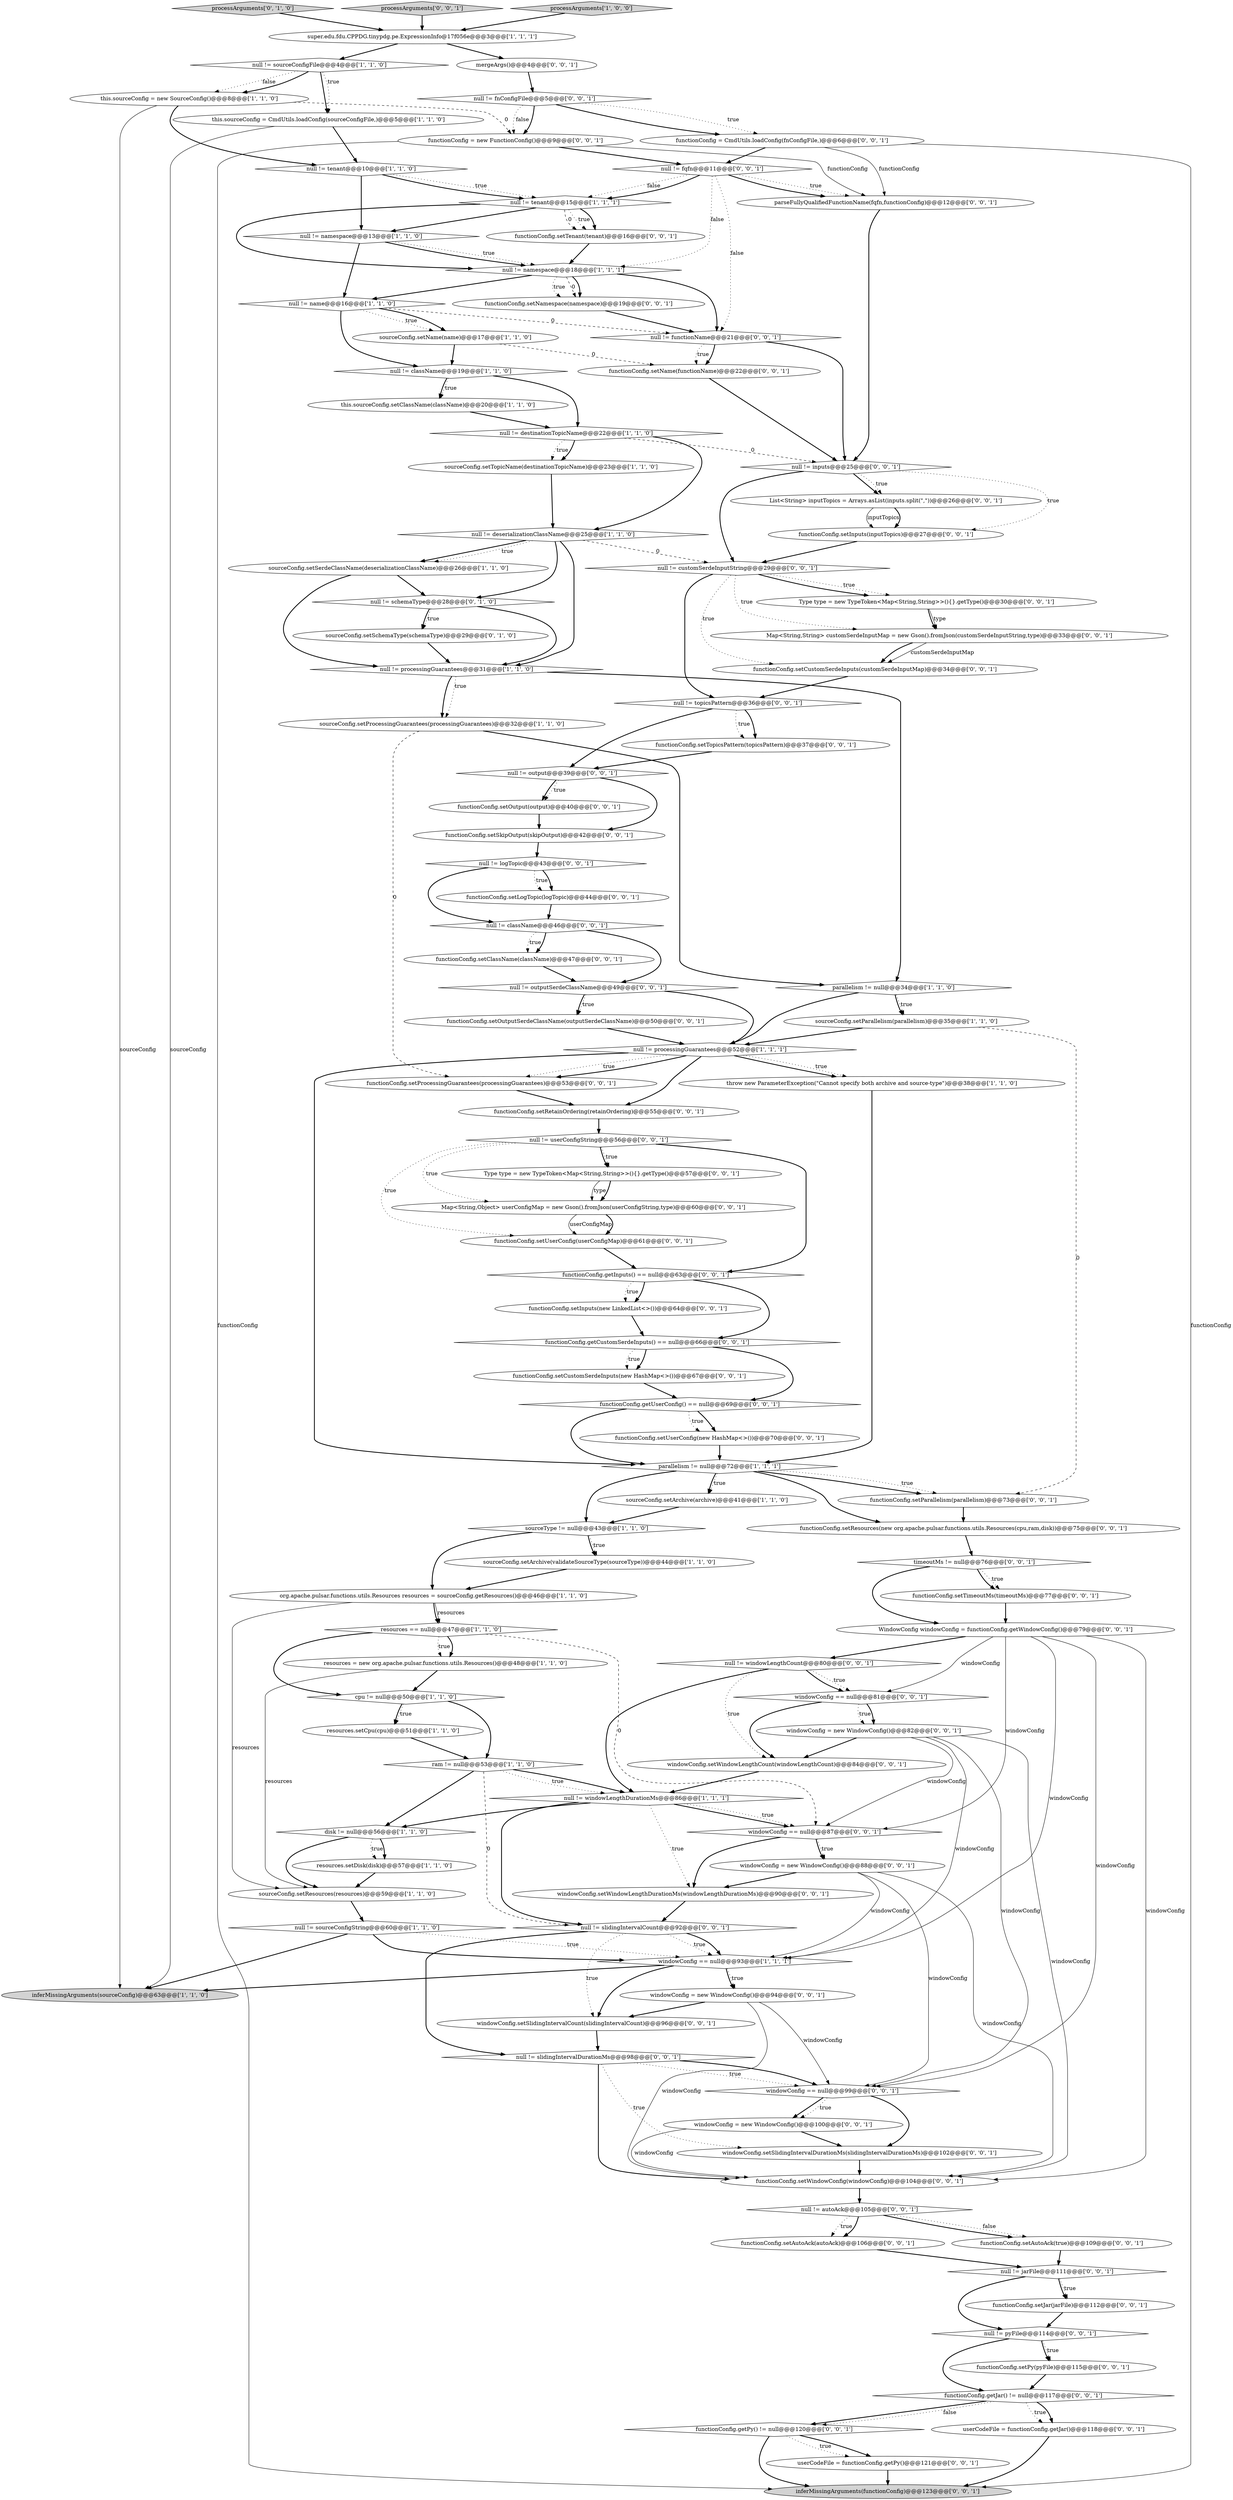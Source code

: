 digraph {
10 [style = filled, label = "org.apache.pulsar.functions.utils.Resources resources = sourceConfig.getResources()@@@46@@@['1', '1', '0']", fillcolor = white, shape = ellipse image = "AAA0AAABBB1BBB"];
44 [style = filled, label = "windowConfig == null@@@81@@@['0', '0', '1']", fillcolor = white, shape = diamond image = "AAA0AAABBB3BBB"];
25 [style = filled, label = "parallelism != null@@@72@@@['1', '1', '1']", fillcolor = white, shape = diamond image = "AAA0AAABBB1BBB"];
45 [style = filled, label = "Map<String,String> customSerdeInputMap = new Gson().fromJson(customSerdeInputString,type)@@@33@@@['0', '0', '1']", fillcolor = white, shape = ellipse image = "AAA0AAABBB3BBB"];
43 [style = filled, label = "null != fqfn@@@11@@@['0', '0', '1']", fillcolor = white, shape = diamond image = "AAA0AAABBB3BBB"];
69 [style = filled, label = "null != output@@@39@@@['0', '0', '1']", fillcolor = white, shape = diamond image = "AAA0AAABBB3BBB"];
54 [style = filled, label = "null != fnConfigFile@@@5@@@['0', '0', '1']", fillcolor = white, shape = diamond image = "AAA0AAABBB3BBB"];
97 [style = filled, label = "functionConfig.setOutputSerdeClassName(outputSerdeClassName)@@@50@@@['0', '0', '1']", fillcolor = white, shape = ellipse image = "AAA0AAABBB3BBB"];
103 [style = filled, label = "parseFullyQualifiedFunctionName(fqfn,functionConfig)@@@12@@@['0', '0', '1']", fillcolor = white, shape = ellipse image = "AAA0AAABBB3BBB"];
7 [style = filled, label = "sourceConfig.setProcessingGuarantees(processingGuarantees)@@@32@@@['1', '1', '0']", fillcolor = white, shape = ellipse image = "AAA0AAABBB1BBB"];
81 [style = filled, label = "null != logTopic@@@43@@@['0', '0', '1']", fillcolor = white, shape = diamond image = "AAA0AAABBB3BBB"];
55 [style = filled, label = "null != customSerdeInputString@@@29@@@['0', '0', '1']", fillcolor = white, shape = diamond image = "AAA0AAABBB3BBB"];
9 [style = filled, label = "null != name@@@16@@@['1', '1', '0']", fillcolor = white, shape = diamond image = "AAA0AAABBB1BBB"];
57 [style = filled, label = "windowConfig = new WindowConfig()@@@100@@@['0', '0', '1']", fillcolor = white, shape = ellipse image = "AAA0AAABBB3BBB"];
49 [style = filled, label = "functionConfig.setCustomSerdeInputs(new HashMap<>())@@@67@@@['0', '0', '1']", fillcolor = white, shape = ellipse image = "AAA0AAABBB3BBB"];
64 [style = filled, label = "functionConfig.setClassName(className)@@@47@@@['0', '0', '1']", fillcolor = white, shape = ellipse image = "AAA0AAABBB3BBB"];
37 [style = filled, label = "resources = new org.apache.pulsar.functions.utils.Resources()@@@48@@@['1', '1', '0']", fillcolor = white, shape = ellipse image = "AAA0AAABBB1BBB"];
105 [style = filled, label = "functionConfig.setTopicsPattern(topicsPattern)@@@37@@@['0', '0', '1']", fillcolor = white, shape = ellipse image = "AAA0AAABBB3BBB"];
41 [style = filled, label = "processArguments['0', '1', '0']", fillcolor = lightgray, shape = diamond image = "AAA0AAABBB2BBB"];
23 [style = filled, label = "sourceConfig.setResources(resources)@@@59@@@['1', '1', '0']", fillcolor = white, shape = ellipse image = "AAA0AAABBB1BBB"];
27 [style = filled, label = "null != deserializationClassName@@@25@@@['1', '1', '0']", fillcolor = white, shape = diamond image = "AAA0AAABBB1BBB"];
75 [style = filled, label = "WindowConfig windowConfig = functionConfig.getWindowConfig()@@@79@@@['0', '0', '1']", fillcolor = white, shape = ellipse image = "AAA0AAABBB3BBB"];
15 [style = filled, label = "null != tenant@@@10@@@['1', '1', '0']", fillcolor = white, shape = diamond image = "AAA0AAABBB1BBB"];
93 [style = filled, label = "functionConfig.setUserConfig(new HashMap<>())@@@70@@@['0', '0', '1']", fillcolor = white, shape = ellipse image = "AAA0AAABBB3BBB"];
94 [style = filled, label = "functionConfig.setName(functionName)@@@22@@@['0', '0', '1']", fillcolor = white, shape = ellipse image = "AAA0AAABBB3BBB"];
96 [style = filled, label = "functionConfig.setTimeoutMs(timeoutMs)@@@77@@@['0', '0', '1']", fillcolor = white, shape = ellipse image = "AAA0AAABBB3BBB"];
47 [style = filled, label = "functionConfig.setRetainOrdering(retainOrdering)@@@55@@@['0', '0', '1']", fillcolor = white, shape = ellipse image = "AAA0AAABBB3BBB"];
11 [style = filled, label = "resources == null@@@47@@@['1', '1', '0']", fillcolor = white, shape = diamond image = "AAA0AAABBB1BBB"];
1 [style = filled, label = "null != windowLengthDurationMs@@@86@@@['1', '1', '1']", fillcolor = white, shape = diamond image = "AAA0AAABBB1BBB"];
91 [style = filled, label = "null != slidingIntervalDurationMs@@@98@@@['0', '0', '1']", fillcolor = white, shape = diamond image = "AAA0AAABBB3BBB"];
68 [style = filled, label = "null != slidingIntervalCount@@@92@@@['0', '0', '1']", fillcolor = white, shape = diamond image = "AAA0AAABBB3BBB"];
8 [style = filled, label = "disk != null@@@56@@@['1', '1', '0']", fillcolor = white, shape = diamond image = "AAA0AAABBB1BBB"];
70 [style = filled, label = "null != topicsPattern@@@36@@@['0', '0', '1']", fillcolor = white, shape = diamond image = "AAA0AAABBB3BBB"];
4 [style = filled, label = "null != namespace@@@18@@@['1', '1', '1']", fillcolor = white, shape = diamond image = "AAA0AAABBB1BBB"];
2 [style = filled, label = "this.sourceConfig = CmdUtils.loadConfig(sourceConfigFile,)@@@5@@@['1', '1', '0']", fillcolor = white, shape = ellipse image = "AAA0AAABBB1BBB"];
98 [style = filled, label = "List<String> inputTopics = Arrays.asList(inputs.split(\",\"))@@@26@@@['0', '0', '1']", fillcolor = white, shape = ellipse image = "AAA0AAABBB3BBB"];
39 [style = filled, label = "parallelism != null@@@34@@@['1', '1', '0']", fillcolor = white, shape = diamond image = "AAA0AAABBB1BBB"];
33 [style = filled, label = "windowConfig == null@@@93@@@['1', '1', '1']", fillcolor = white, shape = diamond image = "AAA0AAABBB1BBB"];
34 [style = filled, label = "null != destinationTopicName@@@22@@@['1', '1', '0']", fillcolor = white, shape = diamond image = "AAA0AAABBB1BBB"];
36 [style = filled, label = "resources.setDisk(disk)@@@57@@@['1', '1', '0']", fillcolor = white, shape = ellipse image = "AAA0AAABBB1BBB"];
31 [style = filled, label = "sourceType != null@@@43@@@['1', '1', '0']", fillcolor = white, shape = diamond image = "AAA0AAABBB1BBB"];
67 [style = filled, label = "null != className@@@46@@@['0', '0', '1']", fillcolor = white, shape = diamond image = "AAA0AAABBB3BBB"];
100 [style = filled, label = "null != inputs@@@25@@@['0', '0', '1']", fillcolor = white, shape = diamond image = "AAA0AAABBB3BBB"];
50 [style = filled, label = "functionConfig.setInputs(new LinkedList<>())@@@64@@@['0', '0', '1']", fillcolor = white, shape = ellipse image = "AAA0AAABBB3BBB"];
42 [style = filled, label = "sourceConfig.setSchemaType(schemaType)@@@29@@@['0', '1', '0']", fillcolor = white, shape = ellipse image = "AAA1AAABBB2BBB"];
53 [style = filled, label = "windowConfig.setWindowLengthDurationMs(windowLengthDurationMs)@@@90@@@['0', '0', '1']", fillcolor = white, shape = ellipse image = "AAA0AAABBB3BBB"];
6 [style = filled, label = "sourceConfig.setName(name)@@@17@@@['1', '1', '0']", fillcolor = white, shape = ellipse image = "AAA0AAABBB1BBB"];
79 [style = filled, label = "windowConfig = new WindowConfig()@@@82@@@['0', '0', '1']", fillcolor = white, shape = ellipse image = "AAA0AAABBB3BBB"];
14 [style = filled, label = "null != className@@@19@@@['1', '1', '0']", fillcolor = white, shape = diamond image = "AAA0AAABBB1BBB"];
5 [style = filled, label = "sourceConfig.setArchive(archive)@@@41@@@['1', '1', '0']", fillcolor = white, shape = ellipse image = "AAA0AAABBB1BBB"];
48 [style = filled, label = "userCodeFile = functionConfig.getPy()@@@121@@@['0', '0', '1']", fillcolor = white, shape = ellipse image = "AAA0AAABBB3BBB"];
76 [style = filled, label = "functionConfig.setWindowConfig(windowConfig)@@@104@@@['0', '0', '1']", fillcolor = white, shape = ellipse image = "AAA0AAABBB3BBB"];
22 [style = filled, label = "sourceConfig.setParallelism(parallelism)@@@35@@@['1', '1', '0']", fillcolor = white, shape = ellipse image = "AAA0AAABBB1BBB"];
18 [style = filled, label = "resources.setCpu(cpu)@@@51@@@['1', '1', '0']", fillcolor = white, shape = ellipse image = "AAA0AAABBB1BBB"];
63 [style = filled, label = "functionConfig.setTenant(tenant)@@@16@@@['0', '0', '1']", fillcolor = white, shape = ellipse image = "AAA0AAABBB3BBB"];
85 [style = filled, label = "Type type = new TypeToken<Map<String,String>>(){}.getType()@@@57@@@['0', '0', '1']", fillcolor = white, shape = ellipse image = "AAA0AAABBB3BBB"];
66 [style = filled, label = "processArguments['0', '0', '1']", fillcolor = lightgray, shape = diamond image = "AAA0AAABBB3BBB"];
21 [style = filled, label = "inferMissingArguments(sourceConfig)@@@63@@@['1', '1', '0']", fillcolor = lightgray, shape = ellipse image = "AAA0AAABBB1BBB"];
73 [style = filled, label = "functionConfig.getJar() != null@@@117@@@['0', '0', '1']", fillcolor = white, shape = diamond image = "AAA0AAABBB3BBB"];
65 [style = filled, label = "windowConfig.setWindowLengthCount(windowLengthCount)@@@84@@@['0', '0', '1']", fillcolor = white, shape = ellipse image = "AAA0AAABBB3BBB"];
62 [style = filled, label = "null != pyFile@@@114@@@['0', '0', '1']", fillcolor = white, shape = diamond image = "AAA0AAABBB3BBB"];
60 [style = filled, label = "windowConfig = new WindowConfig()@@@94@@@['0', '0', '1']", fillcolor = white, shape = ellipse image = "AAA0AAABBB3BBB"];
115 [style = filled, label = "functionConfig.setJar(jarFile)@@@112@@@['0', '0', '1']", fillcolor = white, shape = ellipse image = "AAA0AAABBB3BBB"];
16 [style = filled, label = "processArguments['1', '0', '0']", fillcolor = lightgray, shape = diamond image = "AAA0AAABBB1BBB"];
56 [style = filled, label = "timeoutMs != null@@@76@@@['0', '0', '1']", fillcolor = white, shape = diamond image = "AAA0AAABBB3BBB"];
72 [style = filled, label = "functionConfig.setOutput(output)@@@40@@@['0', '0', '1']", fillcolor = white, shape = ellipse image = "AAA0AAABBB3BBB"];
84 [style = filled, label = "functionConfig.getUserConfig() == null@@@69@@@['0', '0', '1']", fillcolor = white, shape = diamond image = "AAA0AAABBB3BBB"];
101 [style = filled, label = "null != autoAck@@@105@@@['0', '0', '1']", fillcolor = white, shape = diamond image = "AAA0AAABBB3BBB"];
89 [style = filled, label = "null != functionName@@@21@@@['0', '0', '1']", fillcolor = white, shape = diamond image = "AAA0AAABBB3BBB"];
52 [style = filled, label = "functionConfig.setResources(new org.apache.pulsar.functions.utils.Resources(cpu,ram,disk))@@@75@@@['0', '0', '1']", fillcolor = white, shape = ellipse image = "AAA0AAABBB3BBB"];
88 [style = filled, label = "null != userConfigString@@@56@@@['0', '0', '1']", fillcolor = white, shape = diamond image = "AAA0AAABBB3BBB"];
26 [style = filled, label = "null != sourceConfigFile@@@4@@@['1', '1', '0']", fillcolor = white, shape = diamond image = "AAA0AAABBB1BBB"];
92 [style = filled, label = "functionConfig.setCustomSerdeInputs(customSerdeInputMap)@@@34@@@['0', '0', '1']", fillcolor = white, shape = ellipse image = "AAA0AAABBB3BBB"];
30 [style = filled, label = "throw new ParameterException(\"Cannot specify both archive and source-type\")@@@38@@@['1', '1', '0']", fillcolor = white, shape = ellipse image = "AAA0AAABBB1BBB"];
102 [style = filled, label = "Map<String,Object> userConfigMap = new Gson().fromJson(userConfigString,type)@@@60@@@['0', '0', '1']", fillcolor = white, shape = ellipse image = "AAA0AAABBB3BBB"];
46 [style = filled, label = "functionConfig.setSkipOutput(skipOutput)@@@42@@@['0', '0', '1']", fillcolor = white, shape = ellipse image = "AAA0AAABBB3BBB"];
99 [style = filled, label = "functionConfig.getInputs() == null@@@63@@@['0', '0', '1']", fillcolor = white, shape = diamond image = "AAA0AAABBB3BBB"];
24 [style = filled, label = "sourceConfig.setSerdeClassName(deserializationClassName)@@@26@@@['1', '1', '0']", fillcolor = white, shape = ellipse image = "AAA0AAABBB1BBB"];
17 [style = filled, label = "null != processingGuarantees@@@31@@@['1', '1', '0']", fillcolor = white, shape = diamond image = "AAA0AAABBB1BBB"];
12 [style = filled, label = "cpu != null@@@50@@@['1', '1', '0']", fillcolor = white, shape = diamond image = "AAA0AAABBB1BBB"];
71 [style = filled, label = "windowConfig == null@@@87@@@['0', '0', '1']", fillcolor = white, shape = diamond image = "AAA0AAABBB3BBB"];
78 [style = filled, label = "functionConfig.setPy(pyFile)@@@115@@@['0', '0', '1']", fillcolor = white, shape = ellipse image = "AAA0AAABBB3BBB"];
87 [style = filled, label = "functionConfig = new FunctionConfig()@@@9@@@['0', '0', '1']", fillcolor = white, shape = ellipse image = "AAA0AAABBB3BBB"];
82 [style = filled, label = "functionConfig.setUserConfig(userConfigMap)@@@61@@@['0', '0', '1']", fillcolor = white, shape = ellipse image = "AAA0AAABBB3BBB"];
74 [style = filled, label = "mergeArgs()@@@4@@@['0', '0', '1']", fillcolor = white, shape = ellipse image = "AAA0AAABBB3BBB"];
59 [style = filled, label = "functionConfig.setAutoAck(autoAck)@@@106@@@['0', '0', '1']", fillcolor = white, shape = ellipse image = "AAA0AAABBB3BBB"];
58 [style = filled, label = "functionConfig.getPy() != null@@@120@@@['0', '0', '1']", fillcolor = white, shape = diamond image = "AAA0AAABBB3BBB"];
86 [style = filled, label = "userCodeFile = functionConfig.getJar()@@@118@@@['0', '0', '1']", fillcolor = white, shape = ellipse image = "AAA0AAABBB3BBB"];
83 [style = filled, label = "functionConfig.setInputs(inputTopics)@@@27@@@['0', '0', '1']", fillcolor = white, shape = ellipse image = "AAA0AAABBB3BBB"];
77 [style = filled, label = "null != jarFile@@@111@@@['0', '0', '1']", fillcolor = white, shape = diamond image = "AAA0AAABBB3BBB"];
51 [style = filled, label = "functionConfig.setLogTopic(logTopic)@@@44@@@['0', '0', '1']", fillcolor = white, shape = ellipse image = "AAA0AAABBB3BBB"];
61 [style = filled, label = "null != windowLengthCount@@@80@@@['0', '0', '1']", fillcolor = white, shape = diamond image = "AAA0AAABBB3BBB"];
110 [style = filled, label = "functionConfig.setProcessingGuarantees(processingGuarantees)@@@53@@@['0', '0', '1']", fillcolor = white, shape = ellipse image = "AAA0AAABBB3BBB"];
112 [style = filled, label = "windowConfig = new WindowConfig()@@@88@@@['0', '0', '1']", fillcolor = white, shape = ellipse image = "AAA0AAABBB3BBB"];
106 [style = filled, label = "Type type = new TypeToken<Map<String,String>>(){}.getType()@@@30@@@['0', '0', '1']", fillcolor = white, shape = ellipse image = "AAA0AAABBB3BBB"];
90 [style = filled, label = "functionConfig = CmdUtils.loadConfig(fnConfigFile,)@@@6@@@['0', '0', '1']", fillcolor = white, shape = ellipse image = "AAA0AAABBB3BBB"];
108 [style = filled, label = "functionConfig.setNamespace(namespace)@@@19@@@['0', '0', '1']", fillcolor = white, shape = ellipse image = "AAA0AAABBB3BBB"];
104 [style = filled, label = "windowConfig.setSlidingIntervalCount(slidingIntervalCount)@@@96@@@['0', '0', '1']", fillcolor = white, shape = ellipse image = "AAA0AAABBB3BBB"];
20 [style = filled, label = "this.sourceConfig.setClassName(className)@@@20@@@['1', '1', '0']", fillcolor = white, shape = ellipse image = "AAA0AAABBB1BBB"];
35 [style = filled, label = "null != sourceConfigString@@@60@@@['1', '1', '0']", fillcolor = white, shape = diamond image = "AAA0AAABBB1BBB"];
13 [style = filled, label = "ram != null@@@53@@@['1', '1', '0']", fillcolor = white, shape = diamond image = "AAA0AAABBB1BBB"];
32 [style = filled, label = "this.sourceConfig = new SourceConfig()@@@8@@@['1', '1', '0']", fillcolor = white, shape = ellipse image = "AAA0AAABBB1BBB"];
111 [style = filled, label = "windowConfig == null@@@99@@@['0', '0', '1']", fillcolor = white, shape = diamond image = "AAA0AAABBB3BBB"];
113 [style = filled, label = "functionConfig.getCustomSerdeInputs() == null@@@66@@@['0', '0', '1']", fillcolor = white, shape = diamond image = "AAA0AAABBB3BBB"];
107 [style = filled, label = "inferMissingArguments(functionConfig)@@@123@@@['0', '0', '1']", fillcolor = lightgray, shape = ellipse image = "AAA0AAABBB3BBB"];
95 [style = filled, label = "functionConfig.setParallelism(parallelism)@@@73@@@['0', '0', '1']", fillcolor = white, shape = ellipse image = "AAA0AAABBB3BBB"];
19 [style = filled, label = "null != namespace@@@13@@@['1', '1', '0']", fillcolor = white, shape = diamond image = "AAA0AAABBB1BBB"];
3 [style = filled, label = "sourceConfig.setTopicName(destinationTopicName)@@@23@@@['1', '1', '0']", fillcolor = white, shape = ellipse image = "AAA0AAABBB1BBB"];
29 [style = filled, label = "sourceConfig.setArchive(validateSourceType(sourceType))@@@44@@@['1', '1', '0']", fillcolor = white, shape = ellipse image = "AAA0AAABBB1BBB"];
109 [style = filled, label = "functionConfig.setAutoAck(true)@@@109@@@['0', '0', '1']", fillcolor = white, shape = ellipse image = "AAA0AAABBB3BBB"];
28 [style = filled, label = "super.edu.fdu.CPPDG.tinypdg.pe.ExpressionInfo@17f056e@@@3@@@['1', '1', '1']", fillcolor = white, shape = ellipse image = "AAA0AAABBB1BBB"];
38 [style = filled, label = "null != tenant@@@15@@@['1', '1', '1']", fillcolor = white, shape = diamond image = "AAA0AAABBB1BBB"];
114 [style = filled, label = "windowConfig.setSlidingIntervalDurationMs(slidingIntervalDurationMs)@@@102@@@['0', '0', '1']", fillcolor = white, shape = ellipse image = "AAA0AAABBB3BBB"];
80 [style = filled, label = "null != outputSerdeClassName@@@49@@@['0', '0', '1']", fillcolor = white, shape = diamond image = "AAA0AAABBB3BBB"];
0 [style = filled, label = "null != processingGuarantees@@@52@@@['1', '1', '1']", fillcolor = white, shape = diamond image = "AAA0AAABBB1BBB"];
40 [style = filled, label = "null != schemaType@@@28@@@['0', '1', '0']", fillcolor = white, shape = diamond image = "AAA1AAABBB2BBB"];
77->115 [style = bold, label=""];
35->33 [style = bold, label=""];
55->106 [style = dotted, label="true"];
40->42 [style = dotted, label="true"];
15->38 [style = dotted, label="true"];
11->12 [style = bold, label=""];
52->56 [style = bold, label=""];
26->2 [style = bold, label=""];
13->1 [style = dotted, label="true"];
38->63 [style = dotted, label="true"];
72->46 [style = bold, label=""];
60->76 [style = solid, label="windowConfig"];
25->95 [style = dotted, label="true"];
70->105 [style = dotted, label="true"];
61->44 [style = dotted, label="true"];
28->26 [style = bold, label=""];
13->68 [style = dashed, label="0"];
18->13 [style = bold, label=""];
25->95 [style = bold, label=""];
83->55 [style = bold, label=""];
1->71 [style = bold, label=""];
10->11 [style = bold, label=""];
101->109 [style = bold, label=""];
0->25 [style = bold, label=""];
80->97 [style = bold, label=""];
109->77 [style = bold, label=""];
86->107 [style = bold, label=""];
100->98 [style = bold, label=""];
100->55 [style = bold, label=""];
60->104 [style = bold, label=""];
113->49 [style = bold, label=""];
9->6 [style = dotted, label="true"];
90->103 [style = solid, label="functionConfig"];
10->23 [style = solid, label="resources"];
95->52 [style = bold, label=""];
48->107 [style = bold, label=""];
69->72 [style = bold, label=""];
33->21 [style = bold, label=""];
47->88 [style = bold, label=""];
1->68 [style = bold, label=""];
88->102 [style = dotted, label="true"];
54->90 [style = dotted, label="true"];
7->110 [style = dashed, label="0"];
4->9 [style = bold, label=""];
54->87 [style = dotted, label="false"];
111->114 [style = bold, label=""];
9->14 [style = bold, label=""];
76->101 [style = bold, label=""];
35->21 [style = bold, label=""];
13->1 [style = bold, label=""];
16->28 [style = bold, label=""];
89->94 [style = bold, label=""];
17->39 [style = bold, label=""];
92->70 [style = bold, label=""];
39->22 [style = bold, label=""];
71->112 [style = dotted, label="true"];
8->36 [style = dotted, label="true"];
88->82 [style = dotted, label="true"];
31->29 [style = bold, label=""];
79->33 [style = solid, label="windowConfig"];
45->92 [style = bold, label=""];
88->85 [style = dotted, label="true"];
73->58 [style = bold, label=""];
57->114 [style = bold, label=""];
85->102 [style = solid, label="type"];
22->95 [style = dashed, label="0"];
66->28 [style = bold, label=""];
88->99 [style = bold, label=""];
33->104 [style = bold, label=""];
43->103 [style = dotted, label="true"];
58->48 [style = dotted, label="true"];
104->91 [style = bold, label=""];
43->4 [style = dotted, label="false"];
108->89 [style = bold, label=""];
26->32 [style = dotted, label="false"];
43->89 [style = dotted, label="false"];
15->38 [style = bold, label=""];
38->4 [style = bold, label=""];
93->25 [style = bold, label=""];
101->109 [style = dotted, label="false"];
100->83 [style = dotted, label="true"];
55->106 [style = bold, label=""];
91->111 [style = bold, label=""];
1->8 [style = bold, label=""];
8->23 [style = bold, label=""];
90->43 [style = bold, label=""];
38->19 [style = bold, label=""];
4->89 [style = bold, label=""];
15->19 [style = bold, label=""];
84->25 [style = bold, label=""];
79->71 [style = solid, label="windowConfig"];
75->76 [style = solid, label="windowConfig"];
68->91 [style = bold, label=""];
112->33 [style = solid, label="windowConfig"];
12->13 [style = bold, label=""];
5->31 [style = bold, label=""];
70->105 [style = bold, label=""];
101->59 [style = dotted, label="true"];
67->80 [style = bold, label=""];
6->14 [style = bold, label=""];
25->5 [style = bold, label=""];
87->107 [style = solid, label="functionConfig"];
60->111 [style = solid, label="windowConfig"];
27->17 [style = bold, label=""];
69->46 [style = bold, label=""];
26->32 [style = bold, label=""];
7->39 [style = bold, label=""];
55->92 [style = dotted, label="true"];
12->18 [style = bold, label=""];
50->113 [style = bold, label=""];
51->67 [style = bold, label=""];
14->34 [style = bold, label=""];
82->99 [style = bold, label=""];
29->10 [style = bold, label=""];
14->20 [style = dotted, label="true"];
1->71 [style = dotted, label="true"];
73->86 [style = dotted, label="true"];
91->114 [style = dotted, label="true"];
43->38 [style = dotted, label="false"];
34->100 [style = dashed, label="0"];
11->37 [style = bold, label=""];
58->48 [style = bold, label=""];
33->60 [style = bold, label=""];
2->21 [style = solid, label="sourceConfig"];
61->44 [style = bold, label=""];
44->65 [style = bold, label=""];
80->97 [style = dotted, label="true"];
24->40 [style = bold, label=""];
56->96 [style = dotted, label="true"];
89->100 [style = bold, label=""];
55->70 [style = bold, label=""];
102->82 [style = solid, label="userConfigMap"];
40->42 [style = bold, label=""];
75->111 [style = solid, label="windowConfig"];
8->36 [style = bold, label=""];
62->73 [style = bold, label=""];
0->110 [style = dotted, label="true"];
74->54 [style = bold, label=""];
68->33 [style = dotted, label="true"];
80->0 [style = bold, label=""];
68->104 [style = dotted, label="true"];
22->0 [style = bold, label=""];
110->47 [style = bold, label=""];
65->1 [style = bold, label=""];
24->17 [style = bold, label=""];
113->49 [style = dotted, label="true"];
58->107 [style = bold, label=""];
97->0 [style = bold, label=""];
79->111 [style = solid, label="windowConfig"];
87->43 [style = bold, label=""];
63->4 [style = bold, label=""];
106->45 [style = bold, label=""];
49->84 [style = bold, label=""];
3->27 [style = bold, label=""];
9->6 [style = bold, label=""];
88->85 [style = bold, label=""];
84->93 [style = bold, label=""];
98->83 [style = solid, label="inputTopics"];
103->100 [style = bold, label=""];
23->35 [style = bold, label=""];
71->112 [style = bold, label=""];
73->58 [style = dotted, label="false"];
11->71 [style = dashed, label="0"];
87->103 [style = solid, label="functionConfig"];
94->100 [style = bold, label=""];
55->45 [style = dotted, label="true"];
4->108 [style = bold, label=""];
98->83 [style = bold, label=""];
37->12 [style = bold, label=""];
25->52 [style = bold, label=""];
73->86 [style = bold, label=""];
26->2 [style = dotted, label="true"];
115->62 [style = bold, label=""];
42->17 [style = bold, label=""];
34->3 [style = dotted, label="true"];
19->4 [style = bold, label=""];
67->64 [style = dotted, label="true"];
25->31 [style = bold, label=""];
0->30 [style = bold, label=""];
75->44 [style = solid, label="windowConfig"];
112->76 [style = solid, label="windowConfig"];
40->17 [style = bold, label=""];
13->8 [style = bold, label=""];
28->74 [style = bold, label=""];
17->7 [style = bold, label=""];
38->63 [style = bold, label=""];
81->67 [style = bold, label=""];
96->75 [style = bold, label=""];
111->57 [style = bold, label=""];
25->5 [style = dotted, label="true"];
4->108 [style = dotted, label="true"];
46->81 [style = bold, label=""];
1->53 [style = dotted, label="true"];
99->50 [style = bold, label=""];
90->107 [style = solid, label="functionConfig"];
77->115 [style = dotted, label="true"];
37->23 [style = solid, label="resources"];
20->34 [style = bold, label=""];
99->113 [style = bold, label=""];
12->18 [style = dotted, label="true"];
54->90 [style = bold, label=""];
84->93 [style = dotted, label="true"];
19->9 [style = bold, label=""];
75->61 [style = bold, label=""];
31->10 [style = bold, label=""];
32->87 [style = dashed, label="0"];
44->79 [style = dotted, label="true"];
53->68 [style = bold, label=""];
101->59 [style = bold, label=""];
17->7 [style = dotted, label="true"];
35->33 [style = dotted, label="true"];
61->65 [style = dotted, label="true"];
64->80 [style = bold, label=""];
33->60 [style = dotted, label="true"];
45->92 [style = solid, label="customSerdeInputMap"];
27->55 [style = dashed, label="0"];
91->76 [style = bold, label=""];
79->76 [style = solid, label="windowConfig"];
102->82 [style = bold, label=""];
44->79 [style = bold, label=""];
61->1 [style = bold, label=""];
4->108 [style = dashed, label="0"];
69->72 [style = dotted, label="true"];
75->33 [style = solid, label="windowConfig"];
0->30 [style = dotted, label="true"];
34->3 [style = bold, label=""];
30->25 [style = bold, label=""];
59->77 [style = bold, label=""];
56->96 [style = bold, label=""];
89->94 [style = dotted, label="true"];
6->94 [style = dashed, label="0"];
36->23 [style = bold, label=""];
114->76 [style = bold, label=""];
19->4 [style = dotted, label="true"];
11->37 [style = dotted, label="true"];
81->51 [style = dotted, label="true"];
10->11 [style = solid, label="resources"];
27->40 [style = bold, label=""];
105->69 [style = bold, label=""];
27->24 [style = bold, label=""];
43->103 [style = bold, label=""];
106->45 [style = solid, label="type"];
62->78 [style = bold, label=""];
39->22 [style = dotted, label="true"];
113->84 [style = bold, label=""];
75->71 [style = solid, label="windowConfig"];
9->89 [style = dashed, label="0"];
111->57 [style = dotted, label="true"];
81->51 [style = bold, label=""];
77->62 [style = bold, label=""];
62->78 [style = dotted, label="true"];
0->110 [style = bold, label=""];
71->53 [style = bold, label=""];
31->29 [style = dotted, label="true"];
112->53 [style = bold, label=""];
32->21 [style = solid, label="sourceConfig"];
56->75 [style = bold, label=""];
99->50 [style = dotted, label="true"];
57->76 [style = solid, label="windowConfig"];
67->64 [style = bold, label=""];
68->33 [style = bold, label=""];
0->47 [style = bold, label=""];
39->0 [style = bold, label=""];
78->73 [style = bold, label=""];
79->65 [style = bold, label=""];
100->98 [style = dotted, label="true"];
85->102 [style = bold, label=""];
91->111 [style = dotted, label="true"];
38->63 [style = dashed, label="0"];
54->87 [style = bold, label=""];
43->38 [style = bold, label=""];
32->15 [style = bold, label=""];
112->111 [style = solid, label="windowConfig"];
2->15 [style = bold, label=""];
41->28 [style = bold, label=""];
14->20 [style = bold, label=""];
70->69 [style = bold, label=""];
27->24 [style = dotted, label="true"];
34->27 [style = bold, label=""];
}
